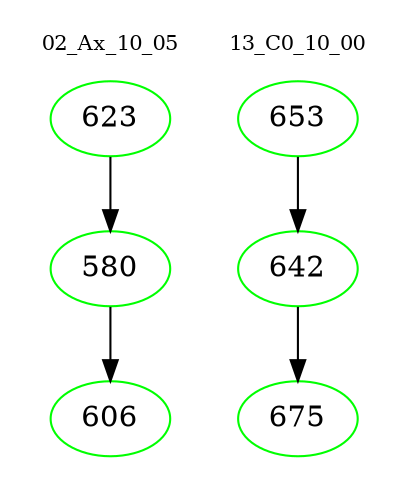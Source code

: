 digraph{
subgraph cluster_0 {
color = white
label = "02_Ax_10_05";
fontsize=10;
T0_623 [label="623", color="green"]
T0_623 -> T0_580 [color="black"]
T0_580 [label="580", color="green"]
T0_580 -> T0_606 [color="black"]
T0_606 [label="606", color="green"]
}
subgraph cluster_1 {
color = white
label = "13_C0_10_00";
fontsize=10;
T1_653 [label="653", color="green"]
T1_653 -> T1_642 [color="black"]
T1_642 [label="642", color="green"]
T1_642 -> T1_675 [color="black"]
T1_675 [label="675", color="green"]
}
}
